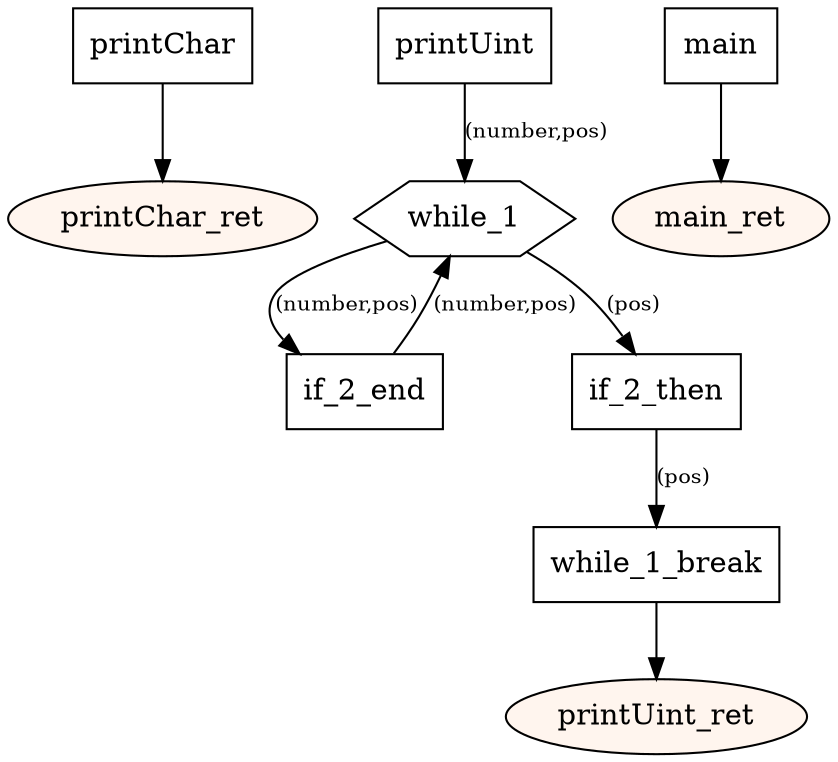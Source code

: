 digraph program {
	edge[fontsize="10pt"];
	subgraph fn_printChar {
		BasicBlock_0_printChar [label="printChar",shape=box];
		BasicBlock_0_printChar -> BasicBlock_0_printChar_ret;
		BasicBlock_0_printChar_ret [label="printChar_ret",shape=oval,style=filled,fillcolor="#fff5ee"];
	}
	subgraph fn_printUint {
		BasicBlock_1_printUint [label="printUint",shape=box];
		BasicBlock_1_printUint -> BasicBlock_1_while_1 [label="(number,pos)"];
		BasicBlock_1_while_1 [label="while_1",shape=hexagon];
		BasicBlock_1_while_1 -> BasicBlock_1_if_2_end [label="(number,pos)"];
		BasicBlock_1_while_1 -> BasicBlock_1_if_2_then [label="(pos)"];
		BasicBlock_1_if_2_then [label="if_2_then",shape=box];
		BasicBlock_1_if_2_then -> BasicBlock_1_while_1_break [label="(pos)"];
		BasicBlock_1_while_1_break [label="while_1_break",shape=box];
		BasicBlock_1_while_1_break -> BasicBlock_1_printUint_ret;
		BasicBlock_1_if_2_end [label="if_2_end",shape=box];
		BasicBlock_1_if_2_end -> BasicBlock_1_while_1 [label="(number,pos)"];
		BasicBlock_1_printUint_ret [label="printUint_ret",shape=oval,style=filled,fillcolor="#fff5ee"];
	}
	subgraph fn_main {
		BasicBlock_2_main [label="main",shape=box];
		BasicBlock_2_main -> BasicBlock_2_main_ret;
		BasicBlock_2_main_ret [label="main_ret",shape=oval,style=filled,fillcolor="#fff5ee"];
	}
}
